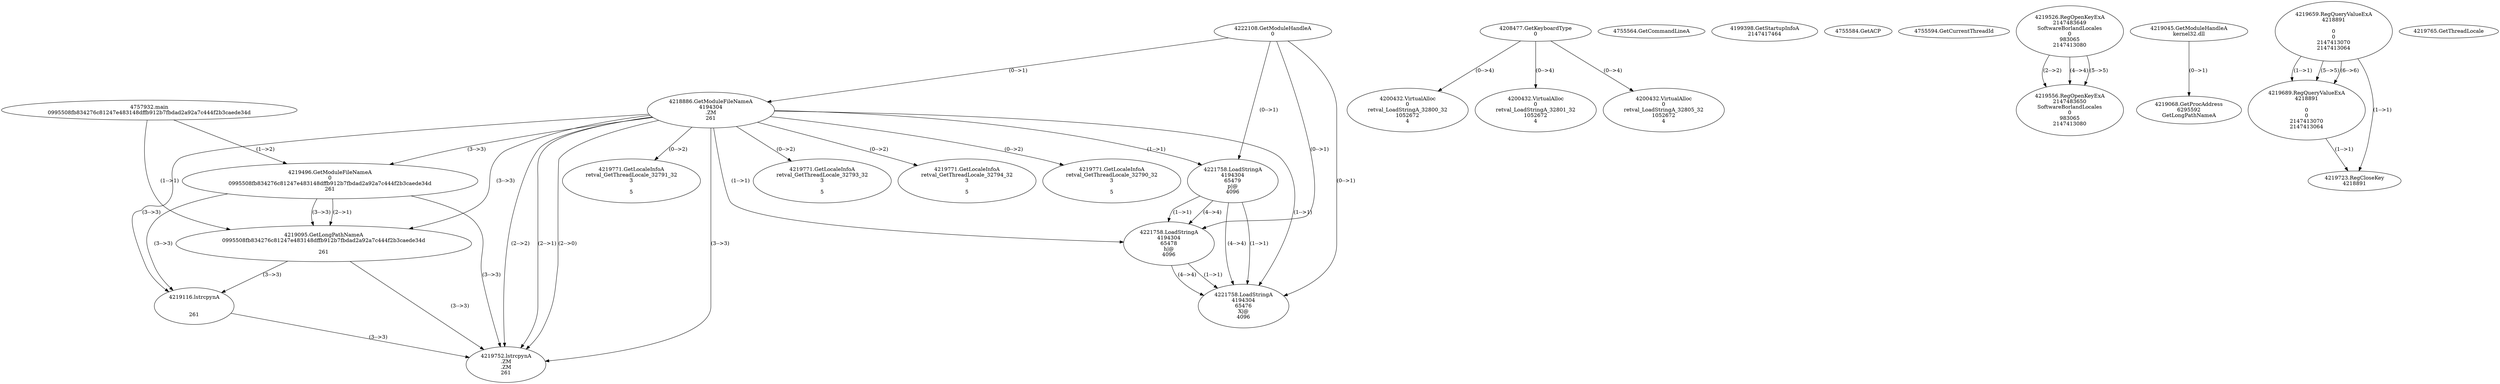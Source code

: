 // Global SCDG with merge call
digraph {
	0 [label="4757932.main
0995508fb834276c81247e483148dffb912b7fbdad2a92a7c444f2b3caede34d"]
	1 [label="4222108.GetModuleHandleA
0"]
	2 [label="4208477.GetKeyboardType
0"]
	3 [label="4755564.GetCommandLineA
"]
	4 [label="4199398.GetStartupInfoA
2147417464"]
	5 [label="4755584.GetACP
"]
	6 [label="4755594.GetCurrentThreadId
"]
	7 [label="4218886.GetModuleFileNameA
4194304
.ZM
261"]
	1 -> 7 [label="(0-->1)"]
	8 [label="4219496.GetModuleFileNameA
0
0995508fb834276c81247e483148dffb912b7fbdad2a92a7c444f2b3caede34d
261"]
	0 -> 8 [label="(1-->2)"]
	7 -> 8 [label="(3-->3)"]
	9 [label="4219526.RegOpenKeyExA
2147483649
Software\Borland\Locales
0
983065
2147413080"]
	10 [label="4219045.GetModuleHandleA
kernel32.dll"]
	11 [label="4219068.GetProcAddress
6295592
GetLongPathNameA"]
	10 -> 11 [label="(0-->1)"]
	12 [label="4219095.GetLongPathNameA
0995508fb834276c81247e483148dffb912b7fbdad2a92a7c444f2b3caede34d

261"]
	0 -> 12 [label="(1-->1)"]
	8 -> 12 [label="(2-->1)"]
	7 -> 12 [label="(3-->3)"]
	8 -> 12 [label="(3-->3)"]
	13 [label="4219116.lstrcpynA


261"]
	7 -> 13 [label="(3-->3)"]
	8 -> 13 [label="(3-->3)"]
	12 -> 13 [label="(3-->3)"]
	14 [label="4219659.RegQueryValueExA
4218891

0
0
2147413070
2147413064"]
	15 [label="4219689.RegQueryValueExA
4218891

0
0
2147413070
2147413064"]
	14 -> 15 [label="(1-->1)"]
	14 -> 15 [label="(5-->5)"]
	14 -> 15 [label="(6-->6)"]
	16 [label="4219723.RegCloseKey
4218891"]
	14 -> 16 [label="(1-->1)"]
	15 -> 16 [label="(1-->1)"]
	17 [label="4219752.lstrcpynA
.ZM
.ZM
261"]
	7 -> 17 [label="(2-->1)"]
	7 -> 17 [label="(2-->2)"]
	7 -> 17 [label="(3-->3)"]
	8 -> 17 [label="(3-->3)"]
	12 -> 17 [label="(3-->3)"]
	13 -> 17 [label="(3-->3)"]
	7 -> 17 [label="(2-->0)"]
	18 [label="4219765.GetThreadLocale
"]
	19 [label="4219771.GetLocaleInfoA
retval_GetThreadLocale_32790_32
3

5"]
	7 -> 19 [label="(0-->2)"]
	20 [label="4221758.LoadStringA
4194304
65479
p|@
4096"]
	1 -> 20 [label="(0-->1)"]
	7 -> 20 [label="(1-->1)"]
	21 [label="4200432.VirtualAlloc
0
retval_LoadStringA_32800_32
1052672
4"]
	2 -> 21 [label="(0-->4)"]
	22 [label="4219771.GetLocaleInfoA
retval_GetThreadLocale_32791_32
3

5"]
	7 -> 22 [label="(0-->2)"]
	23 [label="4200432.VirtualAlloc
0
retval_LoadStringA_32801_32
1052672
4"]
	2 -> 23 [label="(0-->4)"]
	24 [label="4221758.LoadStringA
4194304
65478
h|@
4096"]
	1 -> 24 [label="(0-->1)"]
	7 -> 24 [label="(1-->1)"]
	20 -> 24 [label="(1-->1)"]
	20 -> 24 [label="(4-->4)"]
	25 [label="4200432.VirtualAlloc
0
retval_LoadStringA_32805_32
1052672
4"]
	2 -> 25 [label="(0-->4)"]
	26 [label="4219556.RegOpenKeyExA
2147483650
Software\Borland\Locales
0
983065
2147413080"]
	9 -> 26 [label="(2-->2)"]
	9 -> 26 [label="(4-->4)"]
	9 -> 26 [label="(5-->5)"]
	27 [label="4219771.GetLocaleInfoA
retval_GetThreadLocale_32793_32
3

5"]
	7 -> 27 [label="(0-->2)"]
	28 [label="4219771.GetLocaleInfoA
retval_GetThreadLocale_32794_32
3

5"]
	7 -> 28 [label="(0-->2)"]
	29 [label="4221758.LoadStringA
4194304
65476
X|@
4096"]
	1 -> 29 [label="(0-->1)"]
	7 -> 29 [label="(1-->1)"]
	20 -> 29 [label="(1-->1)"]
	24 -> 29 [label="(1-->1)"]
	20 -> 29 [label="(4-->4)"]
	24 -> 29 [label="(4-->4)"]
}

